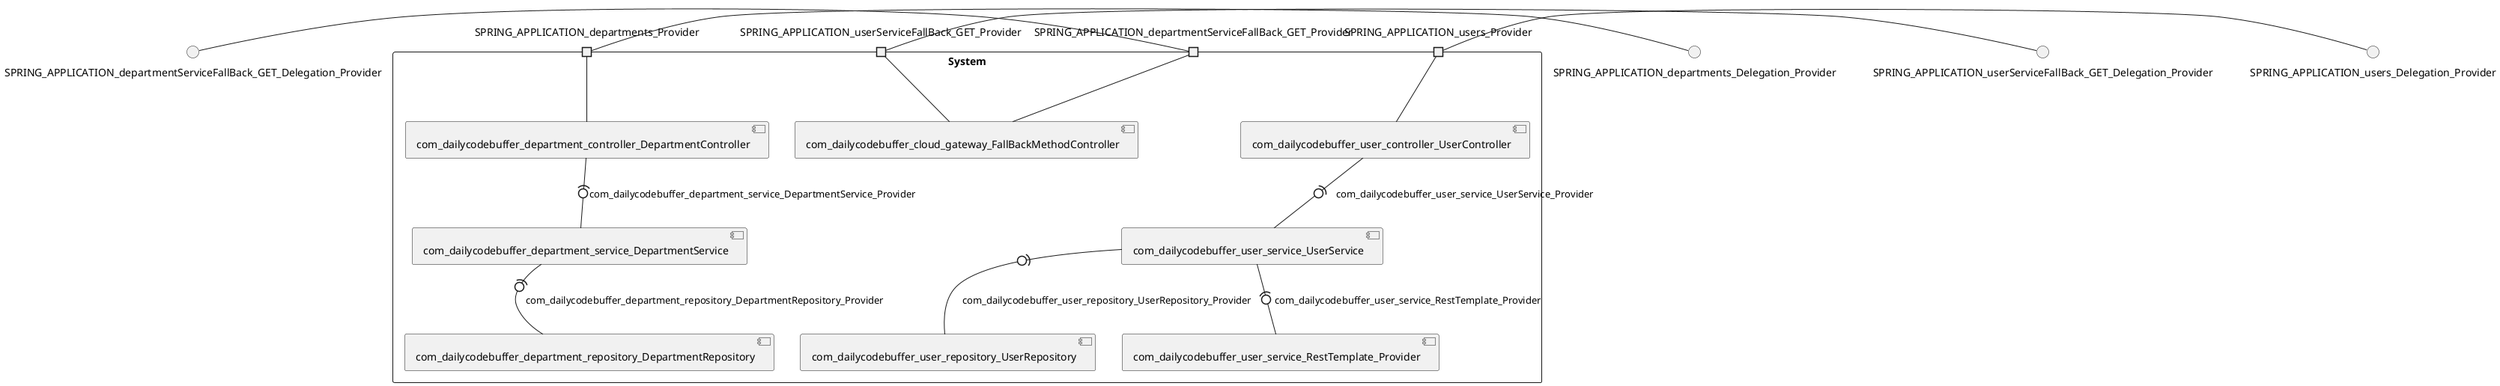 @startuml
skinparam fixCircleLabelOverlapping true
skinparam componentStyle uml2
() SPRING_APPLICATION_departmentServiceFallBack_GET_Delegation_Provider
() SPRING_APPLICATION_departments_Delegation_Provider
() SPRING_APPLICATION_userServiceFallBack_GET_Delegation_Provider
() SPRING_APPLICATION_users_Delegation_Provider
rectangle System {
[com_dailycodebuffer_cloud_gateway_FallBackMethodController] [[shabbirdwd53-springboot-microservice.repository#_KXiT0MFwEe6vmM9trCVeTA]]
[com_dailycodebuffer_department_controller_DepartmentController] [[shabbirdwd53-springboot-microservice.repository#_KXiT0MFwEe6vmM9trCVeTA]]
[com_dailycodebuffer_department_repository_DepartmentRepository] [[shabbirdwd53-springboot-microservice.repository#_KXiT0MFwEe6vmM9trCVeTA]]
[com_dailycodebuffer_department_service_DepartmentService] [[shabbirdwd53-springboot-microservice.repository#_KXiT0MFwEe6vmM9trCVeTA]]
[com_dailycodebuffer_user_controller_UserController] [[shabbirdwd53-springboot-microservice.repository#_KXiT0MFwEe6vmM9trCVeTA]]
[com_dailycodebuffer_user_repository_UserRepository] [[shabbirdwd53-springboot-microservice.repository#_KXiT0MFwEe6vmM9trCVeTA]]
[com_dailycodebuffer_user_service_RestTemplate_Provider] [[shabbirdwd53-springboot-microservice.repository#_KXiT0MFwEe6vmM9trCVeTA]]
[com_dailycodebuffer_user_service_UserService] [[shabbirdwd53-springboot-microservice.repository#_KXiT0MFwEe6vmM9trCVeTA]]
port SPRING_APPLICATION_departmentServiceFallBack_GET_Provider
SPRING_APPLICATION_departmentServiceFallBack_GET_Delegation_Provider - SPRING_APPLICATION_departmentServiceFallBack_GET_Provider
SPRING_APPLICATION_departmentServiceFallBack_GET_Provider - [com_dailycodebuffer_cloud_gateway_FallBackMethodController]
port SPRING_APPLICATION_departments_Provider
SPRING_APPLICATION_departments_Delegation_Provider - SPRING_APPLICATION_departments_Provider
SPRING_APPLICATION_departments_Provider - [com_dailycodebuffer_department_controller_DepartmentController]
port SPRING_APPLICATION_userServiceFallBack_GET_Provider
SPRING_APPLICATION_userServiceFallBack_GET_Delegation_Provider - SPRING_APPLICATION_userServiceFallBack_GET_Provider
SPRING_APPLICATION_userServiceFallBack_GET_Provider - [com_dailycodebuffer_cloud_gateway_FallBackMethodController]
port SPRING_APPLICATION_users_Provider
SPRING_APPLICATION_users_Delegation_Provider - SPRING_APPLICATION_users_Provider
SPRING_APPLICATION_users_Provider - [com_dailycodebuffer_user_controller_UserController]
[com_dailycodebuffer_department_service_DepartmentService] -(0- [com_dailycodebuffer_department_repository_DepartmentRepository] : com_dailycodebuffer_department_repository_DepartmentRepository_Provider
[com_dailycodebuffer_department_controller_DepartmentController] -(0- [com_dailycodebuffer_department_service_DepartmentService] : com_dailycodebuffer_department_service_DepartmentService_Provider
[com_dailycodebuffer_user_service_UserService] -(0- [com_dailycodebuffer_user_repository_UserRepository] : com_dailycodebuffer_user_repository_UserRepository_Provider
[com_dailycodebuffer_user_service_UserService] -(0- [com_dailycodebuffer_user_service_RestTemplate_Provider] : com_dailycodebuffer_user_service_RestTemplate_Provider
[com_dailycodebuffer_user_controller_UserController] -(0- [com_dailycodebuffer_user_service_UserService] : com_dailycodebuffer_user_service_UserService_Provider
}

@enduml
